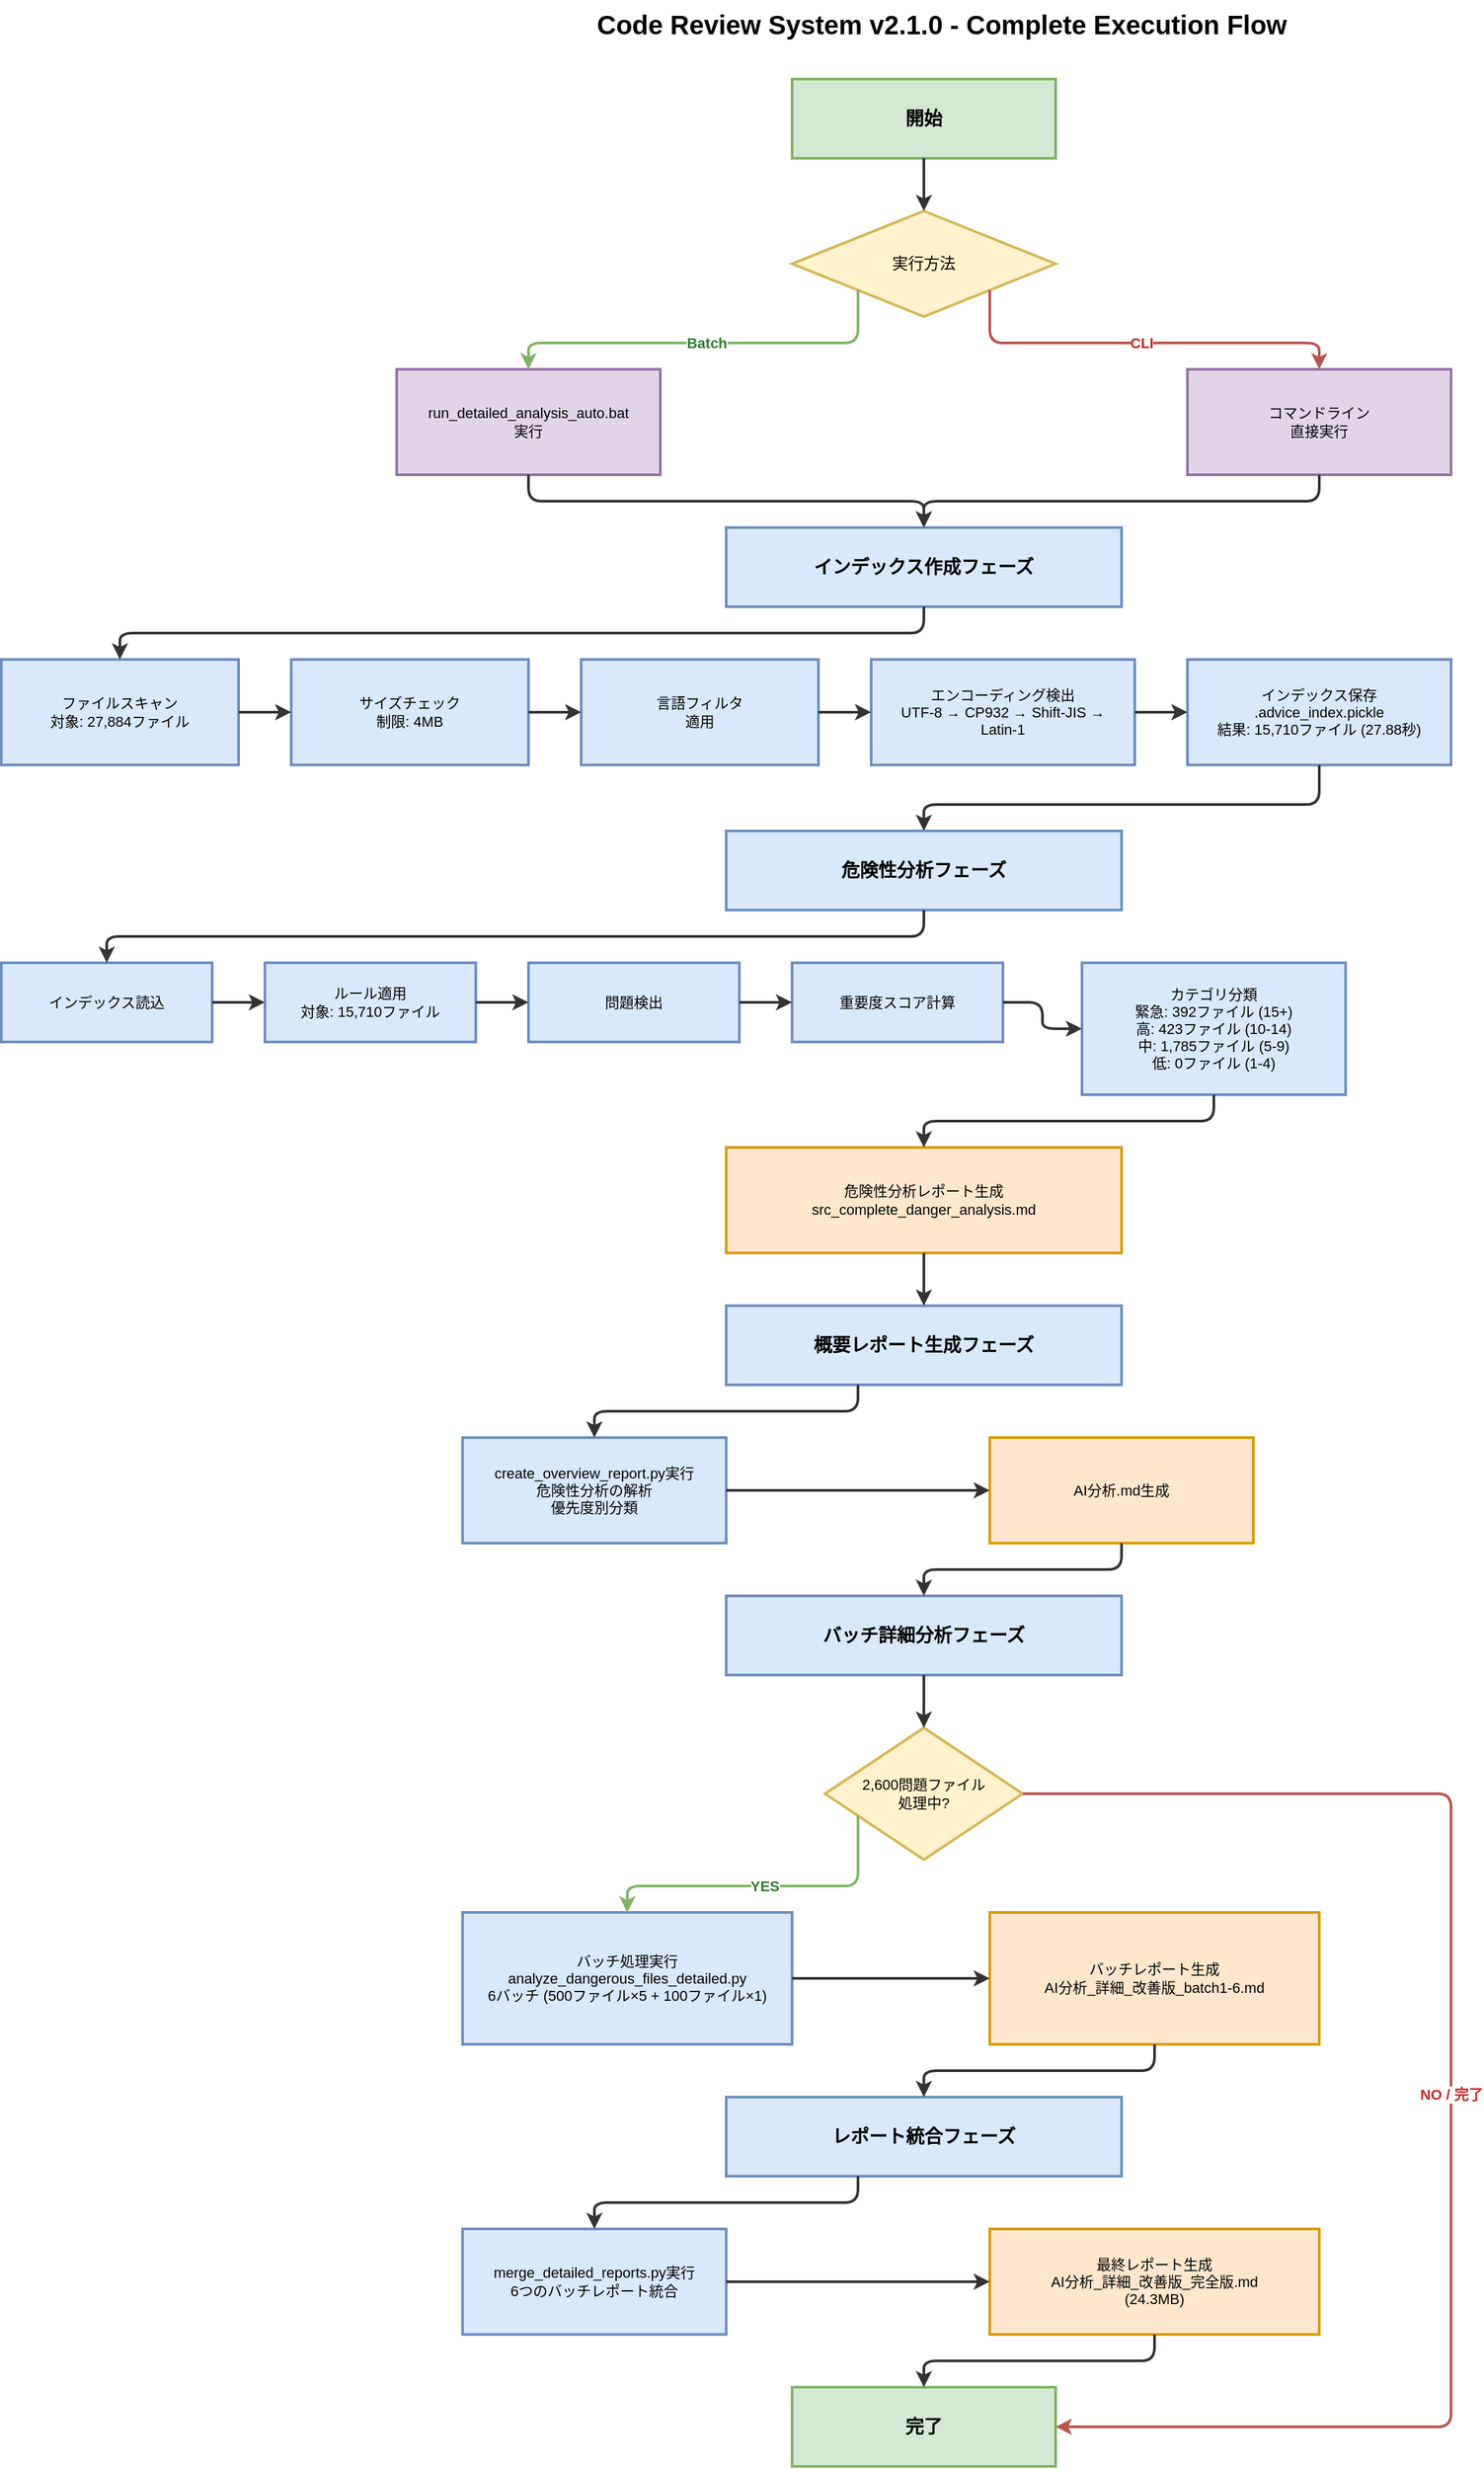 <?xml version="1.0" encoding="UTF-8"?>
<mxfile type="device">
  <diagram name="Code Review System v2.1.0 Flow">
    <mxGraphModel dx="2400" dy="1400" grid="1" gridSize="10" background="#ffffff">
      <root>
        <mxCell id="0" />
        <mxCell id="1" parent="0" />

        <!-- Title -->
        <mxCell id="title" value="Code Review System v2.1.0 - Complete Execution Flow" style="text;html=1;fontSize=20;fontStyle=1;fontColor=#000000" vertex="1" parent="1">
          <mxGeometry x="650" y="20" width="500" height="40" as="geometry" />
        </mxCell>

        <!-- Start Node -->
        <mxCell id="start" value="開始" style="rounded=0;whiteSpace=wrap;html=1;spacing=10;spacingTop=10;spacingLeft=10;spacingRight=10;spacingBottom=10;fillColor=#d5e8d4;strokeColor=#82b366;fontColor=#000000;strokeWidth=2;fontSize=14;fontStyle=1" vertex="1" parent="1">
          <mxGeometry x="800" y="80" width="200" height="60" as="geometry" />
        </mxCell>

        <!-- Entry Points Decision -->
        <mxCell id="entryPoint" value="実行方法" style="rhombus;whiteSpace=wrap;html=1;spacing=10;fillColor=#fff2cc;strokeColor=#d6b656;fontColor=#000000;strokeWidth=2;fontSize=12" vertex="1" parent="1">
          <mxGeometry x="800" y="180" width="200" height="80" as="geometry" />
        </mxCell>

        <!-- Batch File Entry -->
        <mxCell id="batchEntry" value="run_detailed_analysis_auto.bat&#xa;実行" style="rounded=0;whiteSpace=wrap;html=1;spacing=10;spacingTop=10;spacingLeft=10;spacingRight=10;spacingBottom=10;fillColor=#e1d5e7;strokeColor=#9673a6;fontColor=#000000;strokeWidth=2;fontSize=11" vertex="1" parent="1">
          <mxGeometry x="500" y="300" width="200" height="80" as="geometry" />
        </mxCell>

        <!-- Command Line Entry -->
        <mxCell id="cmdEntry" value="コマンドライン&#xa;直接実行" style="rounded=0;whiteSpace=wrap;html=1;spacing=10;spacingTop=10;spacingLeft=10;spacingRight=10;spacingBottom=10;fillColor=#e1d5e7;strokeColor=#9673a6;fontColor=#000000;strokeWidth=2;fontSize=11" vertex="1" parent="1">
          <mxGeometry x="1100" y="300" width="200" height="80" as="geometry" />
        </mxCell>

        <!-- Index Creation Phase -->
        <mxCell id="indexPhase" value="インデックス作成フェーズ" style="rounded=0;whiteSpace=wrap;html=1;spacing=10;spacingTop=10;spacingLeft=10;spacingRight=10;spacingBottom=10;fillColor=#dae8fc;strokeColor=#6c8ebf;fontColor=#000000;strokeWidth=2;fontSize=14;fontStyle=1" vertex="1" parent="1">
          <mxGeometry x="750" y="420" width="300" height="60" as="geometry" />
        </mxCell>

        <!-- File Scanning -->
        <mxCell id="fileScanning" value="ファイルスキャン&#xa;対象: 27,884ファイル" style="rounded=0;whiteSpace=wrap;html=1;spacing=10;spacingTop=10;spacingLeft=10;spacingRight=10;spacingBottom=10;fillColor=#dae8fc;strokeColor=#6c8ebf;fontColor=#000000;strokeWidth=2;fontSize=11" vertex="1" parent="1">
          <mxGeometry x="200" y="520" width="180" height="80" as="geometry" />
        </mxCell>

        <!-- Size Check -->
        <mxCell id="sizeCheck" value="サイズチェック&#xa;制限: 4MB" style="rounded=0;whiteSpace=wrap;html=1;spacing=10;spacingTop=10;spacingLeft=10;spacingRight=10;spacingBottom=10;fillColor=#dae8fc;strokeColor=#6c8ebf;fontColor=#000000;strokeWidth=2;fontSize=11" vertex="1" parent="1">
          <mxGeometry x="420" y="520" width="180" height="80" as="geometry" />
        </mxCell>

        <!-- Language Filter -->
        <mxCell id="langFilter" value="言語フィルタ&#xa;適用" style="rounded=0;whiteSpace=wrap;html=1;spacing=10;spacingTop=10;spacingLeft=10;spacingRight=10;spacingBottom=10;fillColor=#dae8fc;strokeColor=#6c8ebf;fontColor=#000000;strokeWidth=2;fontSize=11" vertex="1" parent="1">
          <mxGeometry x="640" y="520" width="180" height="80" as="geometry" />
        </mxCell>

        <!-- Encoding Detection -->
        <mxCell id="encoding" value="エンコーディング検出&#xa;UTF-8 → CP932 → Shift-JIS → Latin-1" style="rounded=0;whiteSpace=wrap;html=1;spacing=10;spacingTop=10;spacingLeft=10;spacingRight=10;spacingBottom=10;fillColor=#dae8fc;strokeColor=#6c8ebf;fontColor=#000000;strokeWidth=2;fontSize=11" vertex="1" parent="1">
          <mxGeometry x="860" y="520" width="200" height="80" as="geometry" />
        </mxCell>

        <!-- Save Index -->
        <mxCell id="saveIndex" value="インデックス保存&#xa;.advice_index.pickle&#xa;結果: 15,710ファイル (27.88秒)" style="rounded=0;whiteSpace=wrap;html=1;spacing=10;spacingTop=10;spacingLeft=10;spacingRight=10;spacingBottom=10;fillColor=#dae8fc;strokeColor=#6c8ebf;fontColor=#000000;strokeWidth=2;fontSize=11" vertex="1" parent="1">
          <mxGeometry x="1100" y="520" width="200" height="80" as="geometry" />
        </mxCell>

        <!-- Danger Analysis Phase -->
        <mxCell id="dangerPhase" value="危険性分析フェーズ" style="rounded=0;whiteSpace=wrap;html=1;spacing=10;spacingTop=10;spacingLeft=10;spacingRight=10;spacingBottom=10;fillColor=#dae8fc;strokeColor=#6c8ebf;fontColor=#000000;strokeWidth=2;fontSize=14;fontStyle=1" vertex="1" parent="1">
          <mxGeometry x="750" y="650" width="300" height="60" as="geometry" />
        </mxCell>

        <!-- Load Index -->
        <mxCell id="loadIndex" value="インデックス読込" style="rounded=0;whiteSpace=wrap;html=1;spacing=10;spacingTop=10;spacingLeft=10;spacingRight=10;spacingBottom=10;fillColor=#dae8fc;strokeColor=#6c8ebf;fontColor=#000000;strokeWidth=2;fontSize=11" vertex="1" parent="1">
          <mxGeometry x="200" y="750" width="160" height="60" as="geometry" />
        </mxCell>

        <!-- Apply Rules -->
        <mxCell id="applyRules" value="ルール適用&#xa;対象: 15,710ファイル" style="rounded=0;whiteSpace=wrap;html=1;spacing=10;spacingTop=10;spacingLeft=10;spacingRight=10;spacingBottom=10;fillColor=#dae8fc;strokeColor=#6c8ebf;fontColor=#000000;strokeWidth=2;fontSize=11" vertex="1" parent="1">
          <mxGeometry x="400" y="750" width="160" height="60" as="geometry" />
        </mxCell>

        <!-- Problem Detection -->
        <mxCell id="problemDetect" value="問題検出" style="rounded=0;whiteSpace=wrap;html=1;spacing=10;spacingTop=10;spacingLeft=10;spacingRight=10;spacingBottom=10;fillColor=#dae8fc;strokeColor=#6c8ebf;fontColor=#000000;strokeWidth=2;fontSize=11" vertex="1" parent="1">
          <mxGeometry x="600" y="750" width="160" height="60" as="geometry" />
        </mxCell>

        <!-- Severity Calculation -->
        <mxCell id="severityCalc" value="重要度スコア計算" style="rounded=0;whiteSpace=wrap;html=1;spacing=10;spacingTop=10;spacingLeft=10;spacingRight=10;spacingBottom=10;fillColor=#dae8fc;strokeColor=#6c8ebf;fontColor=#000000;strokeWidth=2;fontSize=11" vertex="1" parent="1">
          <mxGeometry x="800" y="750" width="160" height="60" as="geometry" />
        </mxCell>

        <!-- Categorization -->
        <mxCell id="categorization" value="カテゴリ分類&#xa;緊急: 392ファイル (15+)&#xa;高: 423ファイル (10-14)&#xa;中: 1,785ファイル (5-9)&#xa;低: 0ファイル (1-4)" style="rounded=0;whiteSpace=wrap;html=1;spacing=10;spacingTop=10;spacingLeft=10;spacingRight=10;spacingBottom=10;fillColor=#dae8fc;strokeColor=#6c8ebf;fontColor=#000000;strokeWidth=2;fontSize=11" vertex="1" parent="1">
          <mxGeometry x="1020" y="750" width="200" height="100" as="geometry" />
        </mxCell>

        <!-- Generate Danger Report -->
        <mxCell id="dangerReport" value="危険性分析レポート生成&#xa;src_complete_danger_analysis.md" style="rounded=0;whiteSpace=wrap;html=1;spacing=10;spacingTop=10;spacingLeft=10;spacingRight=10;spacingBottom=10;fillColor=#ffe6cc;strokeColor=#d79b00;fontColor=#000000;strokeWidth=2;fontSize=11" vertex="1" parent="1">
          <mxGeometry x="750" y="890" width="300" height="80" as="geometry" />
        </mxCell>

        <!-- Overview Report Generation -->
        <mxCell id="overviewPhase" value="概要レポート生成フェーズ" style="rounded=0;whiteSpace=wrap;html=1;spacing=10;spacingTop=10;spacingLeft=10;spacingRight=10;spacingBottom=10;fillColor=#dae8fc;strokeColor=#6c8ebf;fontColor=#000000;strokeWidth=2;fontSize=14;fontStyle=1" vertex="1" parent="1">
          <mxGeometry x="750" y="1010" width="300" height="60" as="geometry" />
        </mxCell>

        <!-- Execute Overview Script -->
        <mxCell id="overviewScript" value="create_overview_report.py実行&#xa;危険性分析の解析&#xa;優先度別分類" style="rounded=0;whiteSpace=wrap;html=1;spacing=10;spacingTop=10;spacingLeft=10;spacingRight=10;spacingBottom=10;fillColor=#dae8fc;strokeColor=#6c8ebf;fontColor=#000000;strokeWidth=2;fontSize=11" vertex="1" parent="1">
          <mxGeometry x="550" y="1110" width="200" height="80" as="geometry" />
        </mxCell>

        <!-- Generate Overview -->
        <mxCell id="generateOverview" value="AI分析.md生成" style="rounded=0;whiteSpace=wrap;html=1;spacing=10;spacingTop=10;spacingLeft=10;spacingRight=10;spacingBottom=10;fillColor=#ffe6cc;strokeColor=#d79b00;fontColor=#000000;strokeWidth=2;fontSize=11" vertex="1" parent="1">
          <mxGeometry x="950" y="1110" width="200" height="80" as="geometry" />
        </mxCell>

        <!-- Batch Detail Analysis Phase -->
        <mxCell id="batchPhase" value="バッチ詳細分析フェーズ" style="rounded=0;whiteSpace=wrap;html=1;spacing=10;spacingTop=10;spacingLeft=10;spacingRight=10;spacingBottom=10;fillColor=#dae8fc;strokeColor=#6c8ebf;fontColor=#000000;strokeWidth=2;fontSize=14;fontStyle=1" vertex="1" parent="1">
          <mxGeometry x="750" y="1230" width="300" height="60" as="geometry" />
        </mxCell>

        <!-- Process Files Decision -->
        <mxCell id="processDecision" value="2,600問題ファイル&#xa;処理中?" style="rhombus;whiteSpace=wrap;html=1;spacing=10;fillColor=#fff2cc;strokeColor=#d6b656;fontColor=#000000;strokeWidth=2;fontSize=11" vertex="1" parent="1">
          <mxGeometry x="825" y="1330" width="150" height="100" as="geometry" />
        </mxCell>

        <!-- Batch Processing -->
        <mxCell id="batchProcess" value="バッチ処理実行&#xa;analyze_dangerous_files_detailed.py&#xa;6バッチ (500ファイル×5 + 100ファイル×1)" style="rounded=0;whiteSpace=wrap;html=1;spacing=10;spacingTop=10;spacingLeft=10;spacingRight=10;spacingBottom=10;fillColor=#dae8fc;strokeColor=#6c8ebf;fontColor=#000000;strokeWidth=2;fontSize=11" vertex="1" parent="1">
          <mxGeometry x="550" y="1470" width="250" height="100" as="geometry" />
        </mxCell>

        <!-- Generate Batch Reports -->
        <mxCell id="batchReports" value="バッチレポート生成&#xa;AI分析_詳細_改善版_batch1-6.md" style="rounded=0;whiteSpace=wrap;html=1;spacing=10;spacingTop=10;spacingLeft=10;spacingRight=10;spacingBottom=10;fillColor=#ffe6cc;strokeColor=#d79b00;fontColor=#000000;strokeWidth=2;fontSize=11" vertex="1" parent="1">
          <mxGeometry x="950" y="1470" width="250" height="100" as="geometry" />
        </mxCell>

        <!-- Report Merging Phase -->
        <mxCell id="mergePhase" value="レポート統合フェーズ" style="rounded=0;whiteSpace=wrap;html=1;spacing=10;spacingTop=10;spacingLeft=10;spacingRight=10;spacingBottom=10;fillColor=#dae8fc;strokeColor=#6c8ebf;fontColor=#000000;strokeWidth=2;fontSize=14;fontStyle=1" vertex="1" parent="1">
          <mxGeometry x="750" y="1610" width="300" height="60" as="geometry" />
        </mxCell>

        <!-- Execute Merge Script -->
        <mxCell id="mergeScript" value="merge_detailed_reports.py実行&#xa;6つのバッチレポート統合" style="rounded=0;whiteSpace=wrap;html=1;spacing=10;spacingTop=10;spacingLeft=10;spacingRight=10;spacingBottom=10;fillColor=#dae8fc;strokeColor=#6c8ebf;fontColor=#000000;strokeWidth=2;fontSize=11" vertex="1" parent="1">
          <mxGeometry x="550" y="1710" width="200" height="80" as="geometry" />
        </mxCell>

        <!-- Generate Final Report -->
        <mxCell id="finalReport" value="最終レポート生成&#xa;AI分析_詳細_改善版_完全版.md&#xa;(24.3MB)" style="rounded=0;whiteSpace=wrap;html=1;spacing=10;spacingTop=10;spacingLeft=10;spacingRight=10;spacingBottom=10;fillColor=#ffe6cc;strokeColor=#d79b00;fontColor=#000000;strokeWidth=2;fontSize=11" vertex="1" parent="1">
          <mxGeometry x="950" y="1710" width="250" height="80" as="geometry" />
        </mxCell>

        <!-- End Node -->
        <mxCell id="end" value="完了" style="rounded=0;whiteSpace=wrap;html=1;spacing=10;spacingTop=10;spacingLeft=10;spacingRight=10;spacingBottom=10;fillColor=#d5e8d4;strokeColor=#82b366;fontColor=#000000;strokeWidth=2;fontSize=14;fontStyle=1" vertex="1" parent="1">
          <mxGeometry x="800" y="1830" width="200" height="60" as="geometry" />
        </mxCell>

        <!-- Flow Connections -->

        <!-- Start to Entry Point -->
        <mxCell id="flow1" value="" style="endArrow=classic;html=1;strokeColor=#333333;strokeWidth=2;edgeStyle=orthogonalEdgeStyle" edge="1" parent="1" source="start" target="entryPoint">
          <mxGeometry relative="1" as="geometry" />
        </mxCell>

        <!-- Entry Point Branches -->
        <mxCell id="flowBatch" value="Batch" style="endArrow=classic;html=1;strokeColor=#82b366;strokeWidth=2;fontColor=#2e7d32;fontSize=11;fontStyle=1;labelBackgroundColor=#FFFFFF;labelBorderColor=none;edgeStyle=orthogonalEdgeStyle" edge="1" parent="1" source="entryPoint" target="batchEntry">
          <mxGeometry relative="1" as="geometry">
            <Array as="points">
              <mxPoint x="850" y="280" />
              <mxPoint x="600" y="280" />
            </Array>
          </mxGeometry>
        </mxCell>

        <mxCell id="flowCmd" value="CLI" style="endArrow=classic;html=1;strokeColor=#b85450;strokeWidth=2;fontColor=#c62828;fontSize=11;fontStyle=1;labelBackgroundColor=#FFFFFF;labelBorderColor=none;edgeStyle=orthogonalEdgeStyle" edge="1" parent="1" source="entryPoint" target="cmdEntry">
          <mxGeometry relative="1" as="geometry">
            <Array as="points">
              <mxPoint x="950" y="280" />
              <mxPoint x="1200" y="280" />
            </Array>
          </mxGeometry>
        </mxCell>

        <!-- Entry Points to Index Phase -->
        <mxCell id="flowBatchToIndex" value="" style="endArrow=classic;html=1;strokeColor=#333333;strokeWidth=2;edgeStyle=orthogonalEdgeStyle" edge="1" parent="1" source="batchEntry" target="indexPhase">
          <mxGeometry relative="1" as="geometry">
            <Array as="points">
              <mxPoint x="600" y="400" />
              <mxPoint x="900" y="400" />
            </Array>
          </mxGeometry>
        </mxCell>

        <mxCell id="flowCmdToIndex" value="" style="endArrow=classic;html=1;strokeColor=#333333;strokeWidth=2;edgeStyle=orthogonalEdgeStyle" edge="1" parent="1" source="cmdEntry" target="indexPhase">
          <mxGeometry relative="1" as="geometry">
            <Array as="points">
              <mxPoint x="1200" y="400" />
              <mxPoint x="900" y="400" />
            </Array>
          </mxGeometry>
        </mxCell>

        <!-- Index Phase to File Processing -->
        <mxCell id="flowToFileScanning" value="" style="endArrow=classic;html=1;strokeColor=#333333;strokeWidth=2;edgeStyle=orthogonalEdgeStyle" edge="1" parent="1" source="indexPhase" target="fileScanning">
          <mxGeometry relative="1" as="geometry">
            <Array as="points">
              <mxPoint x="900" y="500" />
              <mxPoint x="290" y="500" />
            </Array>
          </mxGeometry>
        </mxCell>

        <!-- Sequential File Processing -->
        <mxCell id="flowScanToSize" value="" style="endArrow=classic;html=1;strokeColor=#333333;strokeWidth=2;edgeStyle=orthogonalEdgeStyle" edge="1" parent="1" source="fileScanning" target="sizeCheck">
          <mxGeometry relative="1" as="geometry" />
        </mxCell>

        <mxCell id="flowSizeToLang" value="" style="endArrow=classic;html=1;strokeColor=#333333;strokeWidth=2;edgeStyle=orthogonalEdgeStyle" edge="1" parent="1" source="sizeCheck" target="langFilter">
          <mxGeometry relative="1" as="geometry" />
        </mxCell>

        <mxCell id="flowLangToEnc" value="" style="endArrow=classic;html=1;strokeColor=#333333;strokeWidth=2;edgeStyle=orthogonalEdgeStyle" edge="1" parent="1" source="langFilter" target="encoding">
          <mxGeometry relative="1" as="geometry" />
        </mxCell>

        <mxCell id="flowEncToSave" value="" style="endArrow=classic;html=1;strokeColor=#333333;strokeWidth=2;edgeStyle=orthogonalEdgeStyle" edge="1" parent="1" source="encoding" target="saveIndex">
          <mxGeometry relative="1" as="geometry" />
        </mxCell>

        <!-- Save Index to Danger Phase -->
        <mxCell id="flowSaveToDanger" value="" style="endArrow=classic;html=1;strokeColor=#333333;strokeWidth=2;edgeStyle=orthogonalEdgeStyle" edge="1" parent="1" source="saveIndex" target="dangerPhase">
          <mxGeometry relative="1" as="geometry">
            <Array as="points">
              <mxPoint x="1200" y="630" />
              <mxPoint x="900" y="630" />
            </Array>
          </mxGeometry>
        </mxCell>

        <!-- Danger Phase Processing -->
        <mxCell id="flowDangerToLoad" value="" style="endArrow=classic;html=1;strokeColor=#333333;strokeWidth=2;edgeStyle=orthogonalEdgeStyle" edge="1" parent="1" source="dangerPhase" target="loadIndex">
          <mxGeometry relative="1" as="geometry">
            <Array as="points">
              <mxPoint x="900" y="730" />
              <mxPoint x="280" y="730" />
            </Array>
          </mxGeometry>
        </mxCell>

        <!-- Sequential Danger Processing -->
        <mxCell id="flowLoadToRules" value="" style="endArrow=classic;html=1;strokeColor=#333333;strokeWidth=2;edgeStyle=orthogonalEdgeStyle" edge="1" parent="1" source="loadIndex" target="applyRules">
          <mxGeometry relative="1" as="geometry" />
        </mxCell>

        <mxCell id="flowRulestoDetect" value="" style="endArrow=classic;html=1;strokeColor=#333333;strokeWidth=2;edgeStyle=orthogonalEdgeStyle" edge="1" parent="1" source="applyRules" target="problemDetect">
          <mxGeometry relative="1" as="geometry" />
        </mxCell>

        <mxCell id="flowDetectToSeverity" value="" style="endArrow=classic;html=1;strokeColor=#333333;strokeWidth=2;edgeStyle=orthogonalEdgeStyle" edge="1" parent="1" source="problemDetect" target="severityCalc">
          <mxGeometry relative="1" as="geometry" />
        </mxCell>

        <mxCell id="flowSeverityToCat" value="" style="endArrow=classic;html=1;strokeColor=#333333;strokeWidth=2;edgeStyle=orthogonalEdgeStyle" edge="1" parent="1" source="severityCalc" target="categorization">
          <mxGeometry relative="1" as="geometry" />
        </mxCell>

        <!-- Categorization to Danger Report -->
        <mxCell id="flowCatToDangerReport" value="" style="endArrow=classic;html=1;strokeColor=#333333;strokeWidth=2;edgeStyle=orthogonalEdgeStyle" edge="1" parent="1" source="categorization" target="dangerReport">
          <mxGeometry relative="1" as="geometry">
            <Array as="points">
              <mxPoint x="1120" y="870" />
              <mxPoint x="900" y="870" />
            </Array>
          </mxGeometry>
        </mxCell>

        <!-- Danger Report to Overview Phase -->
        <mxCell id="flowDangerToOverview" value="" style="endArrow=classic;html=1;strokeColor=#333333;strokeWidth=2;edgeStyle=orthogonalEdgeStyle" edge="1" parent="1" source="dangerReport" target="overviewPhase">
          <mxGeometry relative="1" as="geometry" />
        </mxCell>

        <!-- Overview Phase Processing -->
        <mxCell id="flowOverviewToScript" value="" style="endArrow=classic;html=1;strokeColor=#333333;strokeWidth=2;edgeStyle=orthogonalEdgeStyle" edge="1" parent="1" source="overviewPhase" target="overviewScript">
          <mxGeometry relative="1" as="geometry">
            <Array as="points">
              <mxPoint x="850" y="1090" />
              <mxPoint x="650" y="1090" />
            </Array>
          </mxGeometry>
        </mxCell>

        <mxCell id="flowScriptToGenerate" value="" style="endArrow=classic;html=1;strokeColor=#333333;strokeWidth=2;edgeStyle=orthogonalEdgeStyle" edge="1" parent="1" source="overviewScript" target="generateOverview">
          <mxGeometry relative="1" as="geometry" />
        </mxCell>

        <!-- Overview to Batch Phase -->
        <mxCell id="flowOverviewToBatch" value="" style="endArrow=classic;html=1;strokeColor=#333333;strokeWidth=2;edgeStyle=orthogonalEdgeStyle" edge="1" parent="1" source="generateOverview" target="batchPhase">
          <mxGeometry relative="1" as="geometry">
            <Array as="points">
              <mxPoint x="1050" y="1210" />
              <mxPoint x="900" y="1210" />
            </Array>
          </mxGeometry>
        </mxCell>

        <!-- Batch Phase to Decision -->
        <mxCell id="flowBatchToDecision" value="" style="endArrow=classic;html=1;strokeColor=#333333;strokeWidth=2;edgeStyle=orthogonalEdgeStyle" edge="1" parent="1" source="batchPhase" target="processDecision">
          <mxGeometry relative="1" as="geometry" />
        </mxCell>

        <!-- Decision to Processing -->
        <mxCell id="flowDecisionToProcess" value="YES" style="endArrow=classic;html=1;strokeColor=#82b366;strokeWidth=2;fontColor=#2e7d32;fontSize=11;fontStyle=1;labelBackgroundColor=#FFFFFF;labelBorderColor=none;edgeStyle=orthogonalEdgeStyle" edge="1" parent="1" source="processDecision" target="batchProcess">
          <mxGeometry relative="1" as="geometry">
            <Array as="points">
              <mxPoint x="850" y="1450" />
              <mxPoint x="675" y="1450" />
            </Array>
          </mxGeometry>
        </mxCell>

        <!-- Processing to Reports -->
        <mxCell id="flowProcessToReports" value="" style="endArrow=classic;html=1;strokeColor=#333333;strokeWidth=2;edgeStyle=orthogonalEdgeStyle" edge="1" parent="1" source="batchProcess" target="batchReports">
          <mxGeometry relative="1" as="geometry" />
        </mxCell>

        <!-- Reports to Merge Phase -->
        <mxCell id="flowReportsToMerge" value="" style="endArrow=classic;html=1;strokeColor=#333333;strokeWidth=2;edgeStyle=orthogonalEdgeStyle" edge="1" parent="1" source="batchReports" target="mergePhase">
          <mxGeometry relative="1" as="geometry">
            <Array as="points">
              <mxPoint x="1075" y="1590" />
              <mxPoint x="900" y="1590" />
            </Array>
          </mxGeometry>
        </mxCell>

        <!-- Merge Phase Processing -->
        <mxCell id="flowMergeToScript" value="" style="endArrow=classic;html=1;strokeColor=#333333;strokeWidth=2;edgeStyle=orthogonalEdgeStyle" edge="1" parent="1" source="mergePhase" target="mergeScript">
          <mxGeometry relative="1" as="geometry">
            <Array as="points">
              <mxPoint x="850" y="1690" />
              <mxPoint x="650" y="1690" />
            </Array>
          </mxGeometry>
        </mxCell>

        <mxCell id="flowMergeScriptToFinal" value="" style="endArrow=classic;html=1;strokeColor=#333333;strokeWidth=2;edgeStyle=orthogonalEdgeStyle" edge="1" parent="1" source="mergeScript" target="finalReport">
          <mxGeometry relative="1" as="geometry" />
        </mxCell>

        <!-- Final Report to End -->
        <mxCell id="flowFinalToEnd" value="" style="endArrow=classic;html=1;strokeColor=#333333;strokeWidth=2;edgeStyle=orthogonalEdgeStyle" edge="1" parent="1" source="finalReport" target="end">
          <mxGeometry relative="1" as="geometry">
            <Array as="points">
              <mxPoint x="1075" y="1810" />
              <mxPoint x="900" y="1810" />
            </Array>
          </mxGeometry>
        </mxCell>

        <!-- Skip Processing Path -->
        <mxCell id="flowDecisionToEnd" value="NO / 完了" style="endArrow=classic;html=1;strokeColor=#b85450;strokeWidth=2;fontColor=#c62828;fontSize=11;fontStyle=1;labelBackgroundColor=#FFFFFF;labelBorderColor=none;edgeStyle=orthogonalEdgeStyle" edge="1" parent="1" source="processDecision" target="end">
          <mxGeometry relative="1" as="geometry">
            <Array as="points">
              <mxPoint x="1050" y="1380" />
              <mxPoint x="1300" y="1380" />
              <mxPoint x="1300" y="1860" />
            </Array>
          </mxGeometry>
        </mxCell>

      </root>
    </mxGraphModel>
  </diagram>
</mxfile>